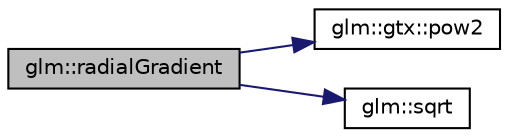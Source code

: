 digraph "glm::radialGradient"
{
  edge [fontname="Helvetica",fontsize="10",labelfontname="Helvetica",labelfontsize="10"];
  node [fontname="Helvetica",fontsize="10",shape=record];
  rankdir="LR";
  Node1 [label="glm::radialGradient",height=0.2,width=0.4,color="black", fillcolor="grey75", style="filled", fontcolor="black"];
  Node1 -> Node2 [color="midnightblue",fontsize="10",style="solid",fontname="Helvetica"];
  Node2 [label="glm::gtx::pow2",height=0.2,width=0.4,color="black", fillcolor="white", style="filled",URL="$group__gtx__optimum__pow.html#ga56697e47a1375a352a746a5be3480fc8"];
  Node1 -> Node3 [color="midnightblue",fontsize="10",style="solid",fontname="Helvetica"];
  Node3 [label="glm::sqrt",height=0.2,width=0.4,color="black", fillcolor="white", style="filled",URL="$group__core__func__exponential.html#ga2317d4ff45af448b8402431afa0711f3"];
}
